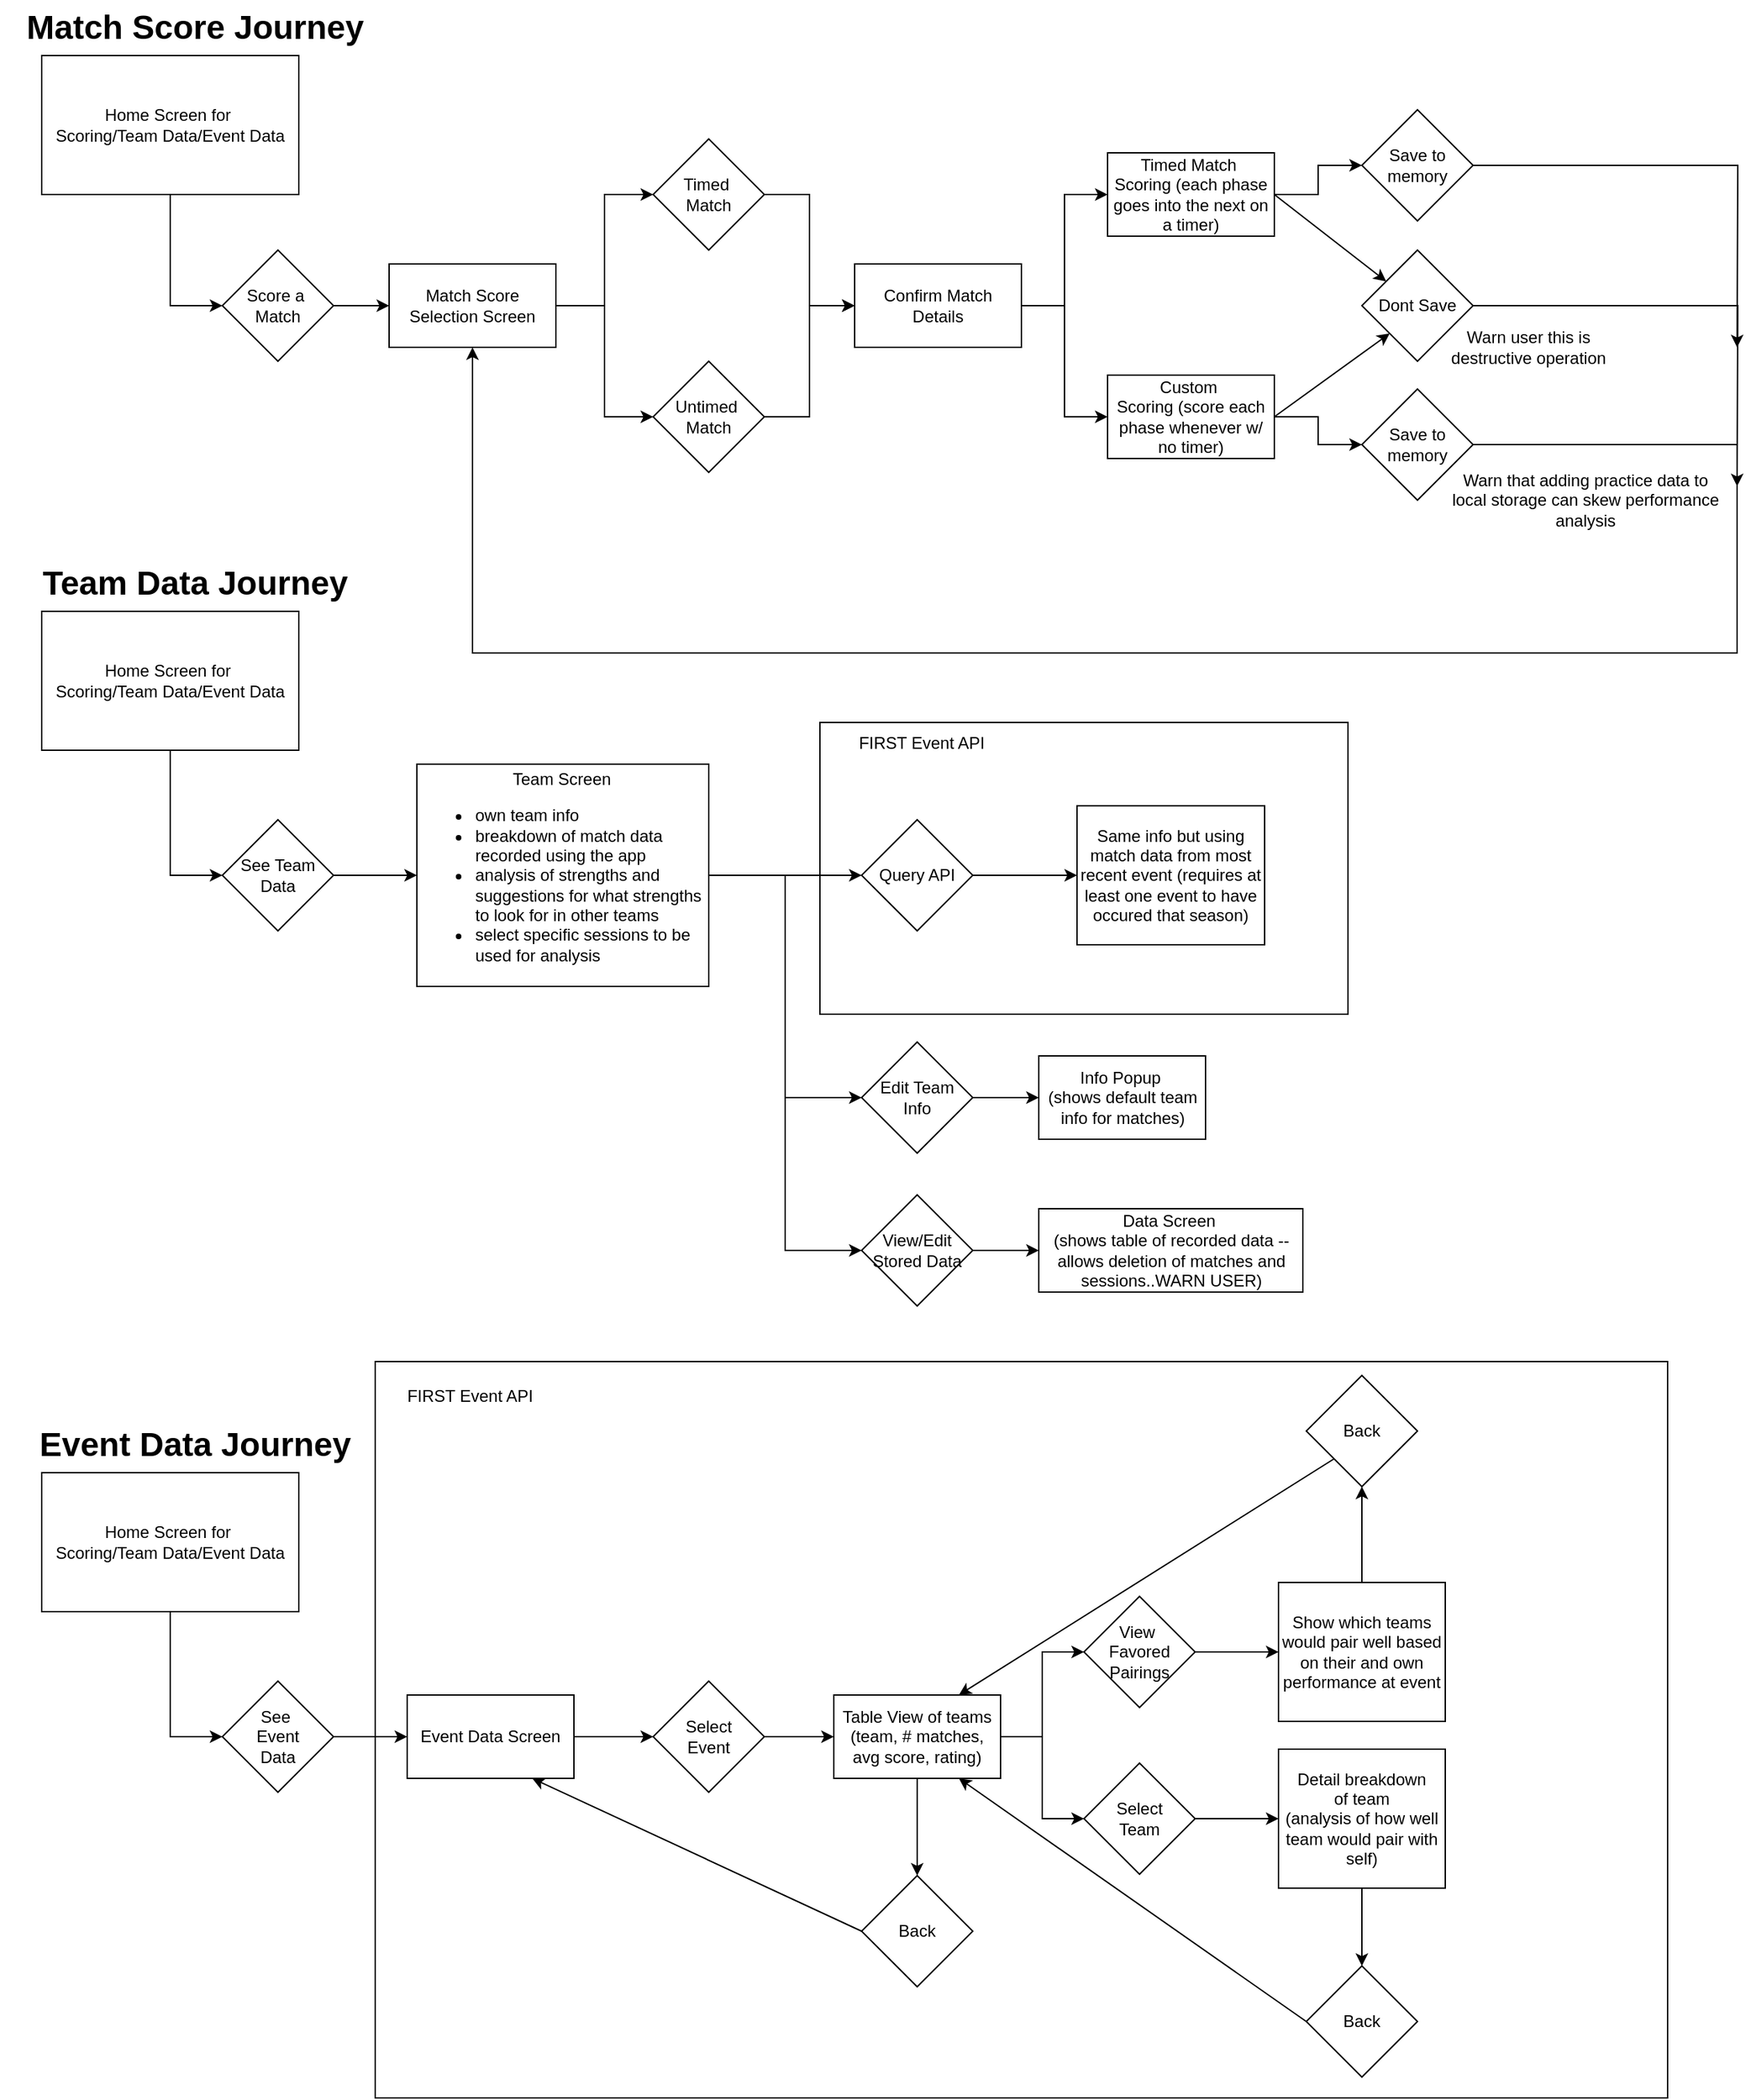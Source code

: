 <mxfile version="28.2.5">
  <diagram name="Page-1" id="KWWy7OduNlZMBDOwQbal">
    <mxGraphModel dx="1523" dy="1146" grid="1" gridSize="10" guides="1" tooltips="1" connect="1" arrows="1" fold="1" page="1" pageScale="1" pageWidth="827" pageHeight="1169" math="0" shadow="0">
      <root>
        <mxCell id="0" />
        <mxCell id="1" parent="0" />
        <mxCell id="5mjBQ2ej6JxekV1bUW2Y-70" value="" style="whiteSpace=wrap;html=1;fillColor=none;" parent="1" vertex="1">
          <mxGeometry x="590" y="540" width="380" height="210" as="geometry" />
        </mxCell>
        <mxCell id="5mjBQ2ej6JxekV1bUW2Y-62" value="" style="rounded=0;whiteSpace=wrap;html=1;fillColor=none;" parent="1" vertex="1">
          <mxGeometry x="270" y="1000" width="930" height="530" as="geometry" />
        </mxCell>
        <mxCell id="5mjBQ2ej6JxekV1bUW2Y-15" style="edgeStyle=orthogonalEdgeStyle;rounded=0;orthogonalLoop=1;jettySize=auto;html=1;entryX=0;entryY=0.5;entryDx=0;entryDy=0;" parent="1" source="5mjBQ2ej6JxekV1bUW2Y-1" target="5mjBQ2ej6JxekV1bUW2Y-4" edge="1">
          <mxGeometry relative="1" as="geometry" />
        </mxCell>
        <mxCell id="5mjBQ2ej6JxekV1bUW2Y-1" value="Home Screen for&amp;nbsp;&lt;div&gt;Scoring/Team Data/Event Data&lt;/div&gt;" style="rounded=0;whiteSpace=wrap;html=1;" parent="1" vertex="1">
          <mxGeometry x="30" y="60" width="185" height="100" as="geometry" />
        </mxCell>
        <mxCell id="5mjBQ2ej6JxekV1bUW2Y-3" value="Match Score Journey" style="text;strokeColor=none;fillColor=none;html=1;fontSize=24;fontStyle=1;verticalAlign=middle;align=center;" parent="1" vertex="1">
          <mxGeometry y="20" width="280" height="40" as="geometry" />
        </mxCell>
        <mxCell id="5mjBQ2ej6JxekV1bUW2Y-19" style="edgeStyle=orthogonalEdgeStyle;rounded=0;orthogonalLoop=1;jettySize=auto;html=1;entryX=0;entryY=0.5;entryDx=0;entryDy=0;" parent="1" source="5mjBQ2ej6JxekV1bUW2Y-4" target="5mjBQ2ej6JxekV1bUW2Y-18" edge="1">
          <mxGeometry relative="1" as="geometry" />
        </mxCell>
        <mxCell id="5mjBQ2ej6JxekV1bUW2Y-4" value="Score a&amp;nbsp;&lt;div&gt;Match&lt;/div&gt;" style="rhombus;whiteSpace=wrap;html=1;rounded=0;" parent="1" vertex="1">
          <mxGeometry x="160" y="200" width="80" height="80" as="geometry" />
        </mxCell>
        <mxCell id="5mjBQ2ej6JxekV1bUW2Y-30" style="edgeStyle=orthogonalEdgeStyle;rounded=0;orthogonalLoop=1;jettySize=auto;html=1;" parent="1" source="5mjBQ2ej6JxekV1bUW2Y-9" target="5mjBQ2ej6JxekV1bUW2Y-29" edge="1">
          <mxGeometry relative="1" as="geometry" />
        </mxCell>
        <mxCell id="5mjBQ2ej6JxekV1bUW2Y-9" value="See Team&lt;div&gt;Data&lt;/div&gt;" style="rhombus;whiteSpace=wrap;html=1;" parent="1" vertex="1">
          <mxGeometry x="160" y="610" width="80" height="80" as="geometry" />
        </mxCell>
        <mxCell id="5mjBQ2ej6JxekV1bUW2Y-35" style="edgeStyle=orthogonalEdgeStyle;rounded=0;orthogonalLoop=1;jettySize=auto;html=1;entryX=0;entryY=0.5;entryDx=0;entryDy=0;" parent="1" source="5mjBQ2ej6JxekV1bUW2Y-10" target="5mjBQ2ej6JxekV1bUW2Y-31" edge="1">
          <mxGeometry relative="1" as="geometry" />
        </mxCell>
        <mxCell id="5mjBQ2ej6JxekV1bUW2Y-10" value="See&amp;nbsp;&lt;div&gt;Event&lt;div&gt;Data&lt;/div&gt;&lt;/div&gt;" style="rhombus;whiteSpace=wrap;html=1;" parent="1" vertex="1">
          <mxGeometry x="160" y="1230" width="80" height="80" as="geometry" />
        </mxCell>
        <mxCell id="5mjBQ2ej6JxekV1bUW2Y-16" style="edgeStyle=orthogonalEdgeStyle;rounded=0;orthogonalLoop=1;jettySize=auto;html=1;entryX=0;entryY=0.5;entryDx=0;entryDy=0;" parent="1" source="5mjBQ2ej6JxekV1bUW2Y-11" target="5mjBQ2ej6JxekV1bUW2Y-9" edge="1">
          <mxGeometry relative="1" as="geometry" />
        </mxCell>
        <mxCell id="5mjBQ2ej6JxekV1bUW2Y-11" value="Home Screen for&amp;nbsp;&lt;div&gt;Scoring/Team Data/Event Data&lt;/div&gt;" style="rounded=0;whiteSpace=wrap;html=1;" parent="1" vertex="1">
          <mxGeometry x="30" y="460" width="185" height="100" as="geometry" />
        </mxCell>
        <mxCell id="5mjBQ2ej6JxekV1bUW2Y-12" value="Team Data Journey" style="text;strokeColor=none;fillColor=none;html=1;fontSize=24;fontStyle=1;verticalAlign=middle;align=center;" parent="1" vertex="1">
          <mxGeometry y="420" width="280" height="40" as="geometry" />
        </mxCell>
        <mxCell id="5mjBQ2ej6JxekV1bUW2Y-17" style="edgeStyle=orthogonalEdgeStyle;rounded=0;orthogonalLoop=1;jettySize=auto;html=1;entryX=0;entryY=0.5;entryDx=0;entryDy=0;" parent="1" source="5mjBQ2ej6JxekV1bUW2Y-13" target="5mjBQ2ej6JxekV1bUW2Y-10" edge="1">
          <mxGeometry relative="1" as="geometry" />
        </mxCell>
        <mxCell id="5mjBQ2ej6JxekV1bUW2Y-13" value="Home Screen for&amp;nbsp;&lt;div&gt;Scoring/Team Data/Event Data&lt;/div&gt;" style="rounded=0;whiteSpace=wrap;html=1;" parent="1" vertex="1">
          <mxGeometry x="30" y="1080" width="185" height="100" as="geometry" />
        </mxCell>
        <mxCell id="5mjBQ2ej6JxekV1bUW2Y-14" value="Event Data Journey" style="text;strokeColor=none;fillColor=none;html=1;fontSize=24;fontStyle=1;verticalAlign=middle;align=center;" parent="1" vertex="1">
          <mxGeometry y="1040" width="280" height="40" as="geometry" />
        </mxCell>
        <mxCell id="5mjBQ2ej6JxekV1bUW2Y-23" style="edgeStyle=orthogonalEdgeStyle;rounded=0;orthogonalLoop=1;jettySize=auto;html=1;entryX=0;entryY=0.5;entryDx=0;entryDy=0;" parent="1" source="5mjBQ2ej6JxekV1bUW2Y-18" target="5mjBQ2ej6JxekV1bUW2Y-21" edge="1">
          <mxGeometry relative="1" as="geometry" />
        </mxCell>
        <mxCell id="5mjBQ2ej6JxekV1bUW2Y-24" style="edgeStyle=orthogonalEdgeStyle;rounded=0;orthogonalLoop=1;jettySize=auto;html=1;entryX=0;entryY=0.5;entryDx=0;entryDy=0;" parent="1" source="5mjBQ2ej6JxekV1bUW2Y-18" target="5mjBQ2ej6JxekV1bUW2Y-20" edge="1">
          <mxGeometry relative="1" as="geometry" />
        </mxCell>
        <mxCell id="5mjBQ2ej6JxekV1bUW2Y-18" value="Match Score Selection Screen" style="rounded=0;whiteSpace=wrap;html=1;" parent="1" vertex="1">
          <mxGeometry x="280" y="210" width="120" height="60" as="geometry" />
        </mxCell>
        <mxCell id="YhqelK_yteCvf2YcgjRP-2" style="edgeStyle=orthogonalEdgeStyle;rounded=0;orthogonalLoop=1;jettySize=auto;html=1;entryX=0;entryY=0.5;entryDx=0;entryDy=0;" edge="1" parent="1" source="5mjBQ2ej6JxekV1bUW2Y-20" target="YhqelK_yteCvf2YcgjRP-1">
          <mxGeometry relative="1" as="geometry" />
        </mxCell>
        <mxCell id="5mjBQ2ej6JxekV1bUW2Y-20" value="Timed&amp;nbsp;&lt;div&gt;Match&lt;/div&gt;" style="rhombus;whiteSpace=wrap;html=1;" parent="1" vertex="1">
          <mxGeometry x="470" y="120" width="80" height="80" as="geometry" />
        </mxCell>
        <mxCell id="YhqelK_yteCvf2YcgjRP-3" style="edgeStyle=orthogonalEdgeStyle;rounded=0;orthogonalLoop=1;jettySize=auto;html=1;entryX=0;entryY=0.5;entryDx=0;entryDy=0;" edge="1" parent="1" source="5mjBQ2ej6JxekV1bUW2Y-21" target="YhqelK_yteCvf2YcgjRP-1">
          <mxGeometry relative="1" as="geometry">
            <mxPoint x="580" y="270" as="targetPoint" />
          </mxGeometry>
        </mxCell>
        <mxCell id="5mjBQ2ej6JxekV1bUW2Y-21" value="Untimed&amp;nbsp;&lt;div&gt;Match&lt;/div&gt;" style="rhombus;whiteSpace=wrap;html=1;" parent="1" vertex="1">
          <mxGeometry x="470" y="280" width="80" height="80" as="geometry" />
        </mxCell>
        <mxCell id="YhqelK_yteCvf2YcgjRP-11" style="edgeStyle=orthogonalEdgeStyle;rounded=0;orthogonalLoop=1;jettySize=auto;html=1;entryX=0;entryY=0.5;entryDx=0;entryDy=0;" edge="1" parent="1" source="5mjBQ2ej6JxekV1bUW2Y-25" target="YhqelK_yteCvf2YcgjRP-6">
          <mxGeometry relative="1" as="geometry" />
        </mxCell>
        <mxCell id="5mjBQ2ej6JxekV1bUW2Y-25" value="Timed Match&amp;nbsp;&lt;div&gt;Scoring (each phase goes into the next on a timer)&lt;/div&gt;" style="rounded=0;whiteSpace=wrap;html=1;" parent="1" vertex="1">
          <mxGeometry x="797" y="130" width="120" height="60" as="geometry" />
        </mxCell>
        <mxCell id="YhqelK_yteCvf2YcgjRP-10" style="edgeStyle=orthogonalEdgeStyle;rounded=0;orthogonalLoop=1;jettySize=auto;html=1;entryX=0;entryY=0.5;entryDx=0;entryDy=0;" edge="1" parent="1" source="5mjBQ2ej6JxekV1bUW2Y-26" target="YhqelK_yteCvf2YcgjRP-8">
          <mxGeometry relative="1" as="geometry" />
        </mxCell>
        <mxCell id="5mjBQ2ej6JxekV1bUW2Y-26" value="Custom&amp;nbsp;&lt;div&gt;Scoring (score each phase whenever w/ no timer)&lt;/div&gt;" style="rounded=0;whiteSpace=wrap;html=1;" parent="1" vertex="1">
          <mxGeometry x="797" y="290" width="120" height="60" as="geometry" />
        </mxCell>
        <mxCell id="5mjBQ2ej6JxekV1bUW2Y-67" value="" style="edgeStyle=orthogonalEdgeStyle;rounded=0;orthogonalLoop=1;jettySize=auto;html=1;" parent="1" source="5mjBQ2ej6JxekV1bUW2Y-29" target="5mjBQ2ej6JxekV1bUW2Y-66" edge="1">
          <mxGeometry relative="1" as="geometry" />
        </mxCell>
        <mxCell id="YhqelK_yteCvf2YcgjRP-25" style="edgeStyle=orthogonalEdgeStyle;rounded=0;orthogonalLoop=1;jettySize=auto;html=1;entryX=0;entryY=0.5;entryDx=0;entryDy=0;" edge="1" parent="1" source="5mjBQ2ej6JxekV1bUW2Y-29" target="YhqelK_yteCvf2YcgjRP-23">
          <mxGeometry relative="1" as="geometry" />
        </mxCell>
        <mxCell id="YhqelK_yteCvf2YcgjRP-26" style="edgeStyle=orthogonalEdgeStyle;rounded=0;orthogonalLoop=1;jettySize=auto;html=1;entryX=0;entryY=0.5;entryDx=0;entryDy=0;" edge="1" parent="1" source="5mjBQ2ej6JxekV1bUW2Y-29" target="YhqelK_yteCvf2YcgjRP-24">
          <mxGeometry relative="1" as="geometry" />
        </mxCell>
        <mxCell id="5mjBQ2ej6JxekV1bUW2Y-29" value="&lt;div style=&quot;text-align: center;&quot;&gt;Team Screen&amp;nbsp;&lt;/div&gt;&lt;div&gt;&lt;ul&gt;&lt;li&gt;own team info&lt;br&gt;&lt;/li&gt;&lt;li&gt;breakdown of match data recorded using the app&lt;br&gt;&lt;/li&gt;&lt;li&gt;analysis of strengths and suggestions for what strengths to look for in other teams&lt;/li&gt;&lt;li&gt;select specific sessions to be used for analysis&lt;/li&gt;&lt;/ul&gt;&lt;/div&gt;" style="rounded=0;whiteSpace=wrap;html=1;align=left;" parent="1" vertex="1">
          <mxGeometry x="300" y="570" width="210" height="160" as="geometry" />
        </mxCell>
        <mxCell id="5mjBQ2ej6JxekV1bUW2Y-40" style="edgeStyle=orthogonalEdgeStyle;rounded=0;orthogonalLoop=1;jettySize=auto;html=1;" parent="1" source="5mjBQ2ej6JxekV1bUW2Y-31" target="5mjBQ2ej6JxekV1bUW2Y-39" edge="1">
          <mxGeometry relative="1" as="geometry" />
        </mxCell>
        <mxCell id="5mjBQ2ej6JxekV1bUW2Y-31" value="Event Data Screen" style="rounded=0;whiteSpace=wrap;html=1;" parent="1" vertex="1">
          <mxGeometry x="293" y="1240" width="120" height="60" as="geometry" />
        </mxCell>
        <mxCell id="5mjBQ2ej6JxekV1bUW2Y-42" style="edgeStyle=orthogonalEdgeStyle;rounded=0;orthogonalLoop=1;jettySize=auto;html=1;" parent="1" source="5mjBQ2ej6JxekV1bUW2Y-39" target="5mjBQ2ej6JxekV1bUW2Y-41" edge="1">
          <mxGeometry relative="1" as="geometry" />
        </mxCell>
        <mxCell id="5mjBQ2ej6JxekV1bUW2Y-39" value="Select&lt;div&gt;Event&lt;/div&gt;" style="rhombus;whiteSpace=wrap;html=1;" parent="1" vertex="1">
          <mxGeometry x="470" y="1230" width="80" height="80" as="geometry" />
        </mxCell>
        <mxCell id="5mjBQ2ej6JxekV1bUW2Y-45" value="" style="edgeStyle=orthogonalEdgeStyle;rounded=0;orthogonalLoop=1;jettySize=auto;html=1;" parent="1" source="5mjBQ2ej6JxekV1bUW2Y-41" target="5mjBQ2ej6JxekV1bUW2Y-44" edge="1">
          <mxGeometry relative="1" as="geometry" />
        </mxCell>
        <mxCell id="5mjBQ2ej6JxekV1bUW2Y-57" value="" style="edgeStyle=orthogonalEdgeStyle;rounded=0;orthogonalLoop=1;jettySize=auto;html=1;" parent="1" source="5mjBQ2ej6JxekV1bUW2Y-41" target="5mjBQ2ej6JxekV1bUW2Y-56" edge="1">
          <mxGeometry relative="1" as="geometry" />
        </mxCell>
        <mxCell id="YhqelK_yteCvf2YcgjRP-32" style="edgeStyle=orthogonalEdgeStyle;rounded=0;orthogonalLoop=1;jettySize=auto;html=1;entryX=0;entryY=0.5;entryDx=0;entryDy=0;" edge="1" parent="1" source="5mjBQ2ej6JxekV1bUW2Y-41" target="YhqelK_yteCvf2YcgjRP-31">
          <mxGeometry relative="1" as="geometry" />
        </mxCell>
        <mxCell id="5mjBQ2ej6JxekV1bUW2Y-41" value="Table View of teams&lt;div&gt;(team, # matches, avg score, rating)&lt;/div&gt;" style="rounded=0;whiteSpace=wrap;html=1;" parent="1" vertex="1">
          <mxGeometry x="600" y="1240" width="120" height="60" as="geometry" />
        </mxCell>
        <mxCell id="5mjBQ2ej6JxekV1bUW2Y-47" value="" style="edgeStyle=orthogonalEdgeStyle;rounded=0;orthogonalLoop=1;jettySize=auto;html=1;" parent="1" source="5mjBQ2ej6JxekV1bUW2Y-44" target="5mjBQ2ej6JxekV1bUW2Y-46" edge="1">
          <mxGeometry relative="1" as="geometry" />
        </mxCell>
        <mxCell id="5mjBQ2ej6JxekV1bUW2Y-44" value="Select&lt;div&gt;Team&lt;/div&gt;" style="rhombus;whiteSpace=wrap;html=1;rounded=0;" parent="1" vertex="1">
          <mxGeometry x="780" y="1289" width="80" height="80" as="geometry" />
        </mxCell>
        <mxCell id="5mjBQ2ej6JxekV1bUW2Y-54" value="" style="edgeStyle=orthogonalEdgeStyle;rounded=0;orthogonalLoop=1;jettySize=auto;html=1;" parent="1" source="5mjBQ2ej6JxekV1bUW2Y-46" target="5mjBQ2ej6JxekV1bUW2Y-53" edge="1">
          <mxGeometry relative="1" as="geometry" />
        </mxCell>
        <mxCell id="5mjBQ2ej6JxekV1bUW2Y-46" value="Detail breakdown&lt;div&gt;of team&lt;/div&gt;&lt;div&gt;(analysis of how well team would pair with self)&lt;/div&gt;" style="whiteSpace=wrap;html=1;rounded=0;" parent="1" vertex="1">
          <mxGeometry x="920" y="1279" width="120" height="100" as="geometry" />
        </mxCell>
        <mxCell id="5mjBQ2ej6JxekV1bUW2Y-53" value="Back" style="rhombus;whiteSpace=wrap;html=1;rounded=0;" parent="1" vertex="1">
          <mxGeometry x="940" y="1435" width="80" height="80" as="geometry" />
        </mxCell>
        <mxCell id="5mjBQ2ej6JxekV1bUW2Y-56" value="Back" style="rhombus;whiteSpace=wrap;html=1;rounded=0;" parent="1" vertex="1">
          <mxGeometry x="620" y="1370" width="80" height="80" as="geometry" />
        </mxCell>
        <mxCell id="5mjBQ2ej6JxekV1bUW2Y-60" value="" style="endArrow=classic;html=1;rounded=0;exitX=0;exitY=0.5;exitDx=0;exitDy=0;entryX=0.75;entryY=1;entryDx=0;entryDy=0;" parent="1" source="5mjBQ2ej6JxekV1bUW2Y-53" target="5mjBQ2ej6JxekV1bUW2Y-41" edge="1">
          <mxGeometry width="50" height="50" relative="1" as="geometry">
            <mxPoint x="580" y="1150" as="sourcePoint" />
            <mxPoint x="630" y="1100" as="targetPoint" />
          </mxGeometry>
        </mxCell>
        <mxCell id="5mjBQ2ej6JxekV1bUW2Y-61" value="" style="endArrow=classic;html=1;rounded=0;exitX=0;exitY=0.5;exitDx=0;exitDy=0;entryX=0.75;entryY=1;entryDx=0;entryDy=0;" parent="1" source="5mjBQ2ej6JxekV1bUW2Y-56" target="5mjBQ2ej6JxekV1bUW2Y-31" edge="1">
          <mxGeometry width="50" height="50" relative="1" as="geometry">
            <mxPoint x="580" y="1150" as="sourcePoint" />
            <mxPoint x="630" y="1100" as="targetPoint" />
          </mxGeometry>
        </mxCell>
        <mxCell id="5mjBQ2ej6JxekV1bUW2Y-63" value="FIRST Event API&amp;nbsp;" style="text;html=1;align=center;verticalAlign=middle;whiteSpace=wrap;rounded=0;" parent="1" vertex="1">
          <mxGeometry x="265" y="1010" width="150" height="30" as="geometry" />
        </mxCell>
        <mxCell id="5mjBQ2ej6JxekV1bUW2Y-69" value="" style="edgeStyle=orthogonalEdgeStyle;rounded=0;orthogonalLoop=1;jettySize=auto;html=1;" parent="1" source="5mjBQ2ej6JxekV1bUW2Y-66" target="5mjBQ2ej6JxekV1bUW2Y-68" edge="1">
          <mxGeometry relative="1" as="geometry" />
        </mxCell>
        <mxCell id="5mjBQ2ej6JxekV1bUW2Y-66" value="Query API" style="rhombus;whiteSpace=wrap;html=1;align=center;rounded=0;" parent="1" vertex="1">
          <mxGeometry x="620" y="610" width="80" height="80" as="geometry" />
        </mxCell>
        <mxCell id="5mjBQ2ej6JxekV1bUW2Y-68" value="Same info but using match data from most recent event (requires at least one event to have occured that season)" style="whiteSpace=wrap;html=1;rounded=0;" parent="1" vertex="1">
          <mxGeometry x="775" y="600" width="135" height="100" as="geometry" />
        </mxCell>
        <mxCell id="5mjBQ2ej6JxekV1bUW2Y-71" value="FIRST Event API&amp;nbsp;" style="text;html=1;align=center;verticalAlign=middle;whiteSpace=wrap;rounded=0;" parent="1" vertex="1">
          <mxGeometry x="590" y="540" width="150" height="30" as="geometry" />
        </mxCell>
        <mxCell id="YhqelK_yteCvf2YcgjRP-4" style="edgeStyle=orthogonalEdgeStyle;rounded=0;orthogonalLoop=1;jettySize=auto;html=1;entryX=0;entryY=0.5;entryDx=0;entryDy=0;" edge="1" parent="1" source="YhqelK_yteCvf2YcgjRP-1" target="5mjBQ2ej6JxekV1bUW2Y-25">
          <mxGeometry relative="1" as="geometry" />
        </mxCell>
        <mxCell id="YhqelK_yteCvf2YcgjRP-5" style="edgeStyle=orthogonalEdgeStyle;rounded=0;orthogonalLoop=1;jettySize=auto;html=1;entryX=0;entryY=0.5;entryDx=0;entryDy=0;" edge="1" parent="1" source="YhqelK_yteCvf2YcgjRP-1" target="5mjBQ2ej6JxekV1bUW2Y-26">
          <mxGeometry relative="1" as="geometry" />
        </mxCell>
        <mxCell id="YhqelK_yteCvf2YcgjRP-1" value="Confirm Match&lt;div&gt;Details&lt;/div&gt;" style="rounded=0;whiteSpace=wrap;html=1;" vertex="1" parent="1">
          <mxGeometry x="615" y="210" width="120" height="60" as="geometry" />
        </mxCell>
        <mxCell id="YhqelK_yteCvf2YcgjRP-19" style="edgeStyle=orthogonalEdgeStyle;rounded=0;orthogonalLoop=1;jettySize=auto;html=1;" edge="1" parent="1" source="YhqelK_yteCvf2YcgjRP-6">
          <mxGeometry relative="1" as="geometry">
            <mxPoint x="1250" y="270" as="targetPoint" />
          </mxGeometry>
        </mxCell>
        <mxCell id="YhqelK_yteCvf2YcgjRP-6" value="Save to memory" style="rhombus;whiteSpace=wrap;html=1;" vertex="1" parent="1">
          <mxGeometry x="980" y="99" width="80" height="80" as="geometry" />
        </mxCell>
        <mxCell id="YhqelK_yteCvf2YcgjRP-18" style="edgeStyle=orthogonalEdgeStyle;rounded=0;orthogonalLoop=1;jettySize=auto;html=1;" edge="1" parent="1" source="YhqelK_yteCvf2YcgjRP-7">
          <mxGeometry relative="1" as="geometry">
            <mxPoint x="1250" y="370" as="targetPoint" />
          </mxGeometry>
        </mxCell>
        <mxCell id="YhqelK_yteCvf2YcgjRP-7" value="Dont Save" style="rhombus;whiteSpace=wrap;html=1;" vertex="1" parent="1">
          <mxGeometry x="980" y="200" width="80" height="80" as="geometry" />
        </mxCell>
        <mxCell id="YhqelK_yteCvf2YcgjRP-17" style="edgeStyle=orthogonalEdgeStyle;rounded=0;orthogonalLoop=1;jettySize=auto;html=1;entryX=0.5;entryY=1;entryDx=0;entryDy=0;" edge="1" parent="1" source="YhqelK_yteCvf2YcgjRP-8" target="5mjBQ2ej6JxekV1bUW2Y-18">
          <mxGeometry relative="1" as="geometry">
            <Array as="points">
              <mxPoint x="1250" y="340" />
              <mxPoint x="1250" y="490" />
              <mxPoint x="340" y="490" />
            </Array>
          </mxGeometry>
        </mxCell>
        <mxCell id="YhqelK_yteCvf2YcgjRP-8" value="Save to memory" style="rhombus;whiteSpace=wrap;html=1;" vertex="1" parent="1">
          <mxGeometry x="980" y="300" width="80" height="80" as="geometry" />
        </mxCell>
        <mxCell id="YhqelK_yteCvf2YcgjRP-15" value="Warn that adding practice data to local storage can skew performance analysis" style="text;html=1;align=center;verticalAlign=middle;whiteSpace=wrap;rounded=0;" vertex="1" parent="1">
          <mxGeometry x="1041" y="360" width="200" height="40" as="geometry" />
        </mxCell>
        <mxCell id="YhqelK_yteCvf2YcgjRP-16" value="Warn user this is destructive operation" style="text;html=1;align=center;verticalAlign=middle;whiteSpace=wrap;rounded=0;" vertex="1" parent="1">
          <mxGeometry x="1030" y="250" width="140" height="40" as="geometry" />
        </mxCell>
        <mxCell id="YhqelK_yteCvf2YcgjRP-20" value="" style="endArrow=classic;html=1;rounded=0;exitX=1;exitY=0.5;exitDx=0;exitDy=0;entryX=0;entryY=1;entryDx=0;entryDy=0;" edge="1" parent="1" source="5mjBQ2ej6JxekV1bUW2Y-26" target="YhqelK_yteCvf2YcgjRP-7">
          <mxGeometry width="50" height="50" relative="1" as="geometry">
            <mxPoint x="770" y="410" as="sourcePoint" />
            <mxPoint x="820" y="360" as="targetPoint" />
          </mxGeometry>
        </mxCell>
        <mxCell id="YhqelK_yteCvf2YcgjRP-22" value="" style="endArrow=classic;html=1;rounded=0;exitX=1;exitY=0.5;exitDx=0;exitDy=0;" edge="1" parent="1" source="5mjBQ2ej6JxekV1bUW2Y-25" target="YhqelK_yteCvf2YcgjRP-7">
          <mxGeometry width="50" height="50" relative="1" as="geometry">
            <mxPoint x="770" y="410" as="sourcePoint" />
            <mxPoint x="820" y="360" as="targetPoint" />
          </mxGeometry>
        </mxCell>
        <mxCell id="YhqelK_yteCvf2YcgjRP-30" style="edgeStyle=orthogonalEdgeStyle;rounded=0;orthogonalLoop=1;jettySize=auto;html=1;" edge="1" parent="1" source="YhqelK_yteCvf2YcgjRP-23" target="YhqelK_yteCvf2YcgjRP-27">
          <mxGeometry relative="1" as="geometry" />
        </mxCell>
        <mxCell id="YhqelK_yteCvf2YcgjRP-23" value="Edit Team&lt;div&gt;Info&lt;/div&gt;" style="rhombus;whiteSpace=wrap;html=1;align=center;rounded=0;" vertex="1" parent="1">
          <mxGeometry x="620" y="770" width="80" height="80" as="geometry" />
        </mxCell>
        <mxCell id="YhqelK_yteCvf2YcgjRP-29" style="edgeStyle=orthogonalEdgeStyle;rounded=0;orthogonalLoop=1;jettySize=auto;html=1;entryX=0;entryY=0.5;entryDx=0;entryDy=0;" edge="1" parent="1" source="YhqelK_yteCvf2YcgjRP-24" target="YhqelK_yteCvf2YcgjRP-28">
          <mxGeometry relative="1" as="geometry" />
        </mxCell>
        <mxCell id="YhqelK_yteCvf2YcgjRP-24" value="View/Edit&lt;div&gt;Stored Data&lt;/div&gt;" style="rhombus;whiteSpace=wrap;html=1;align=center;rounded=0;" vertex="1" parent="1">
          <mxGeometry x="620" y="880" width="80" height="80" as="geometry" />
        </mxCell>
        <mxCell id="YhqelK_yteCvf2YcgjRP-27" value="Info Popup&amp;nbsp;&lt;div&gt;(shows default team info for matches)&lt;/div&gt;" style="rounded=0;whiteSpace=wrap;html=1;" vertex="1" parent="1">
          <mxGeometry x="747.5" y="780" width="120" height="60" as="geometry" />
        </mxCell>
        <mxCell id="YhqelK_yteCvf2YcgjRP-28" value="Data Screen&amp;nbsp;&lt;div&gt;(shows table of recorded data -- allows deletion of matches and sessions..WARN USER)&lt;/div&gt;" style="rounded=0;whiteSpace=wrap;html=1;" vertex="1" parent="1">
          <mxGeometry x="747.5" y="890" width="190" height="60" as="geometry" />
        </mxCell>
        <mxCell id="YhqelK_yteCvf2YcgjRP-34" style="edgeStyle=orthogonalEdgeStyle;rounded=0;orthogonalLoop=1;jettySize=auto;html=1;" edge="1" parent="1" source="YhqelK_yteCvf2YcgjRP-31" target="YhqelK_yteCvf2YcgjRP-33">
          <mxGeometry relative="1" as="geometry" />
        </mxCell>
        <mxCell id="YhqelK_yteCvf2YcgjRP-31" value="View&amp;nbsp;&lt;div&gt;Favored&lt;div&gt;Pairings&lt;/div&gt;&lt;/div&gt;" style="rhombus;whiteSpace=wrap;html=1;rounded=0;" vertex="1" parent="1">
          <mxGeometry x="780" y="1169" width="80" height="80" as="geometry" />
        </mxCell>
        <mxCell id="YhqelK_yteCvf2YcgjRP-38" style="edgeStyle=orthogonalEdgeStyle;rounded=0;orthogonalLoop=1;jettySize=auto;html=1;entryX=0.5;entryY=1;entryDx=0;entryDy=0;" edge="1" parent="1" source="YhqelK_yteCvf2YcgjRP-33" target="YhqelK_yteCvf2YcgjRP-35">
          <mxGeometry relative="1" as="geometry" />
        </mxCell>
        <mxCell id="YhqelK_yteCvf2YcgjRP-33" value="Show which teams would pair well based on their and own performance at event" style="whiteSpace=wrap;html=1;rounded=0;" vertex="1" parent="1">
          <mxGeometry x="920" y="1159" width="120" height="100" as="geometry" />
        </mxCell>
        <mxCell id="YhqelK_yteCvf2YcgjRP-35" value="Back" style="rhombus;whiteSpace=wrap;html=1;rounded=0;" vertex="1" parent="1">
          <mxGeometry x="940" y="1010" width="80" height="80" as="geometry" />
        </mxCell>
        <mxCell id="YhqelK_yteCvf2YcgjRP-39" value="" style="endArrow=classic;html=1;rounded=0;exitX=0;exitY=1;exitDx=0;exitDy=0;entryX=0.75;entryY=0;entryDx=0;entryDy=0;" edge="1" parent="1" source="YhqelK_yteCvf2YcgjRP-35" target="5mjBQ2ej6JxekV1bUW2Y-41">
          <mxGeometry width="50" height="50" relative="1" as="geometry">
            <mxPoint x="870" y="1190" as="sourcePoint" />
            <mxPoint x="920" y="1140" as="targetPoint" />
          </mxGeometry>
        </mxCell>
      </root>
    </mxGraphModel>
  </diagram>
</mxfile>
